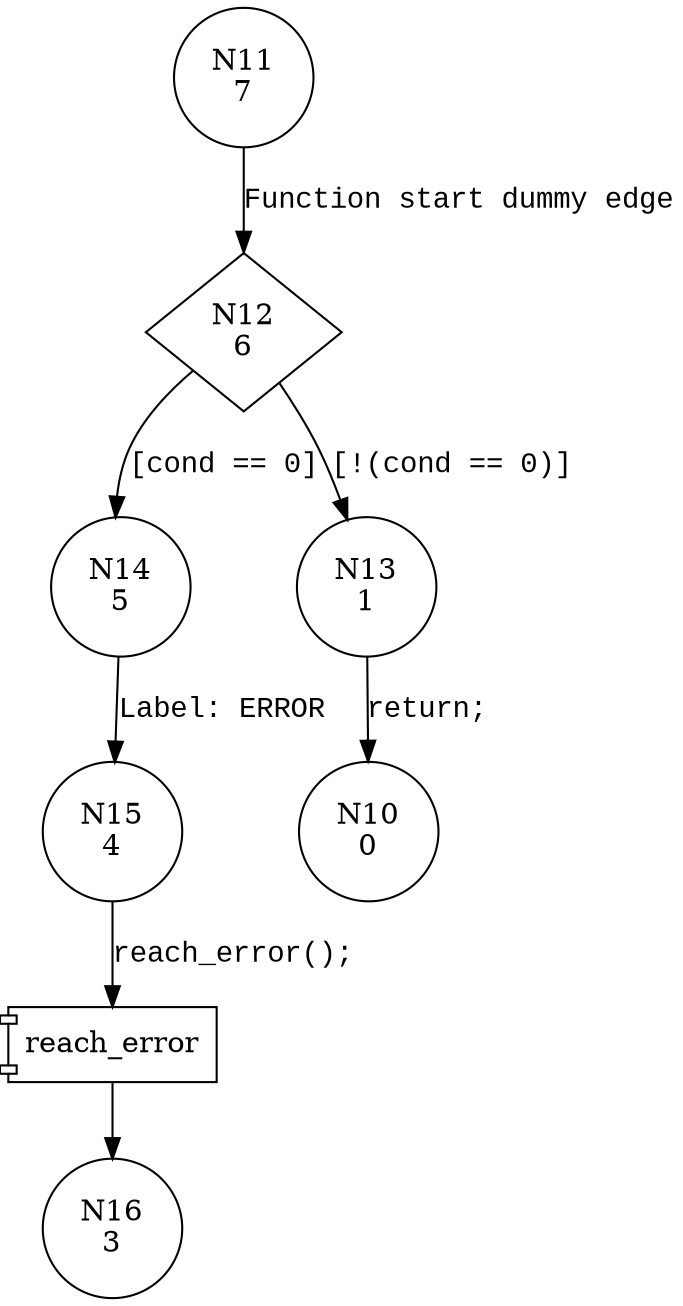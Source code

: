 digraph __VERIFIER_assert {
11 [shape="circle" label="N11\n7"]
12 [shape="diamond" label="N12\n6"]
14 [shape="circle" label="N14\n5"]
13 [shape="circle" label="N13\n1"]
15 [shape="circle" label="N15\n4"]
16 [shape="circle" label="N16\n3"]
10 [shape="circle" label="N10\n0"]
11 -> 12 [label="Function start dummy edge" fontname="Courier New"]
12 -> 14 [label="[cond == 0]" fontname="Courier New"]
12 -> 13 [label="[!(cond == 0)]" fontname="Courier New"]
14 -> 15 [label="Label: ERROR" fontname="Courier New"]
100004 [shape="component" label="reach_error"]
15 -> 100004 [label="reach_error();" fontname="Courier New"]
100004 -> 16 [label="" fontname="Courier New"]
13 -> 10 [label="return;" fontname="Courier New"]
}